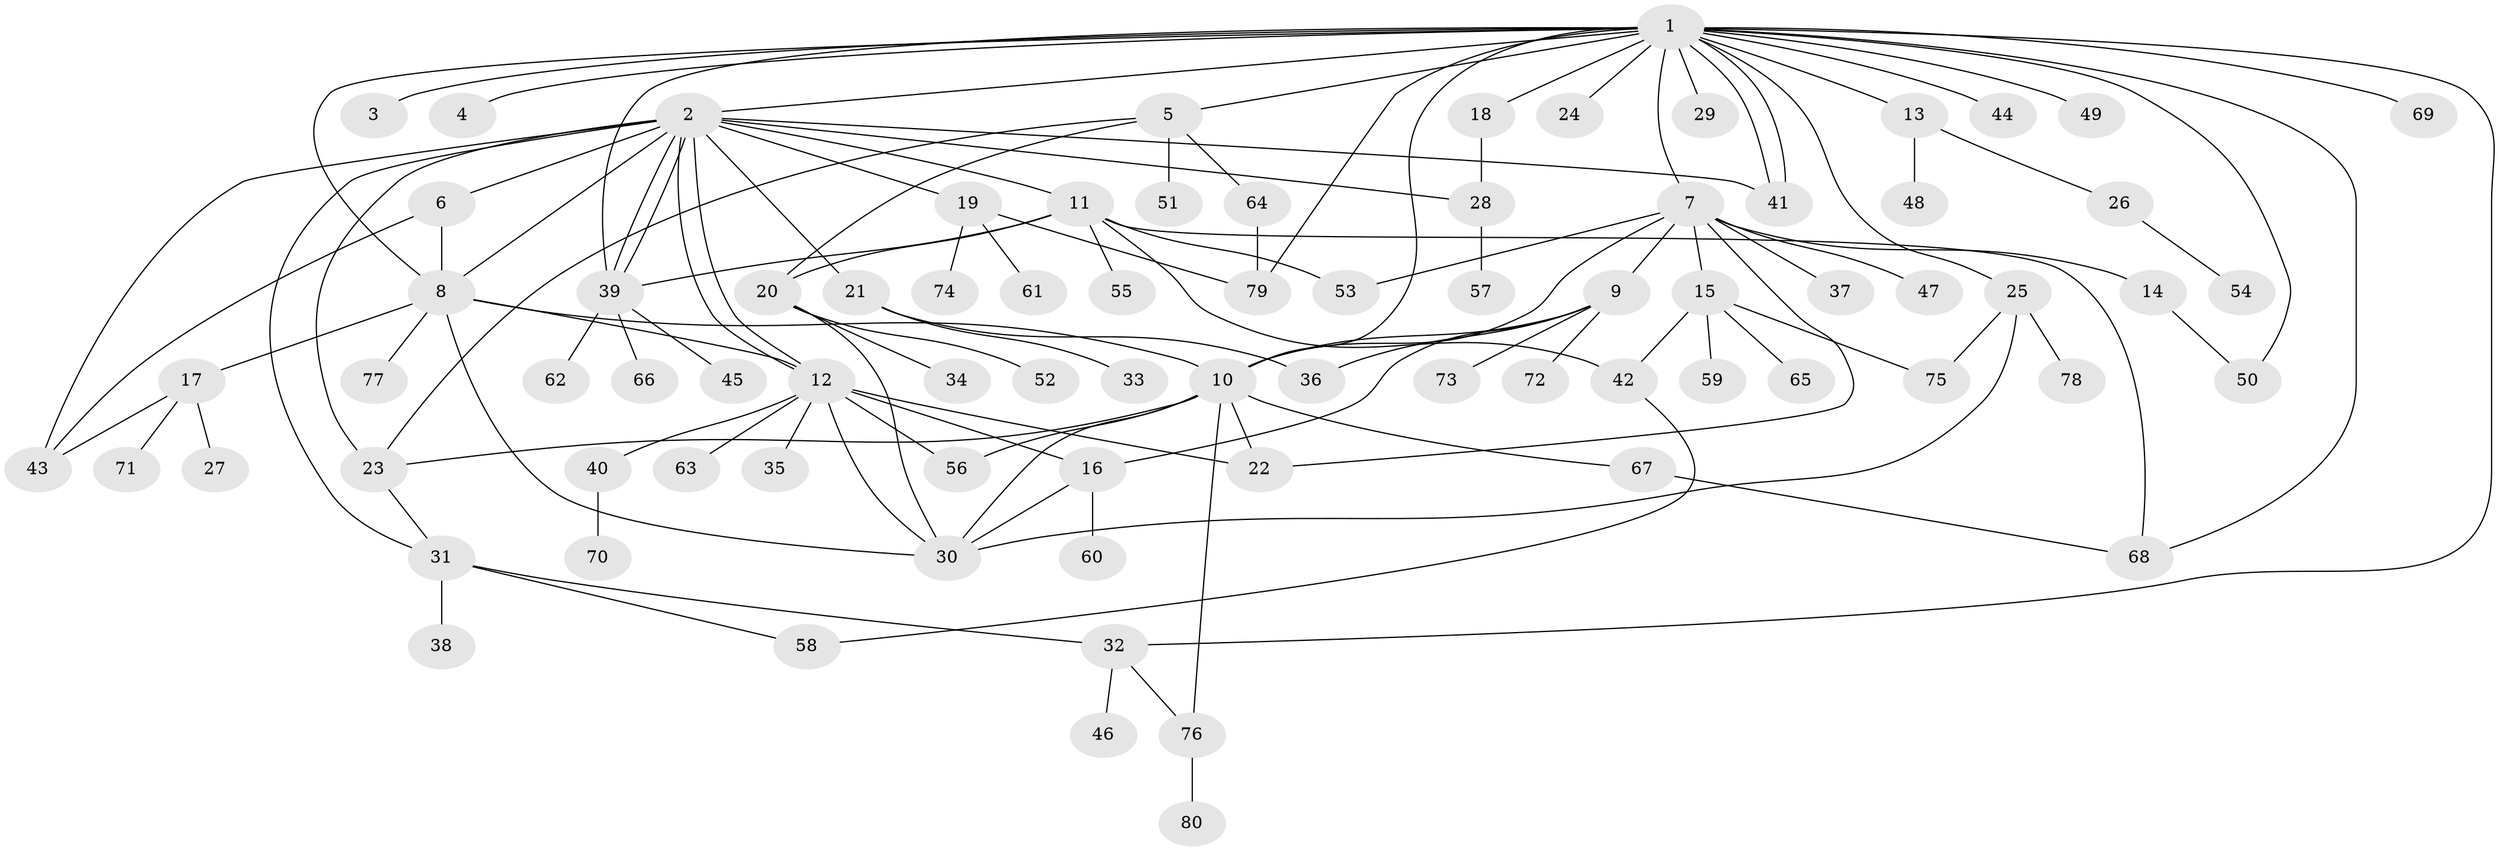 // Generated by graph-tools (version 1.1) at 2025/49/03/09/25 03:49:56]
// undirected, 80 vertices, 119 edges
graph export_dot {
graph [start="1"]
  node [color=gray90,style=filled];
  1;
  2;
  3;
  4;
  5;
  6;
  7;
  8;
  9;
  10;
  11;
  12;
  13;
  14;
  15;
  16;
  17;
  18;
  19;
  20;
  21;
  22;
  23;
  24;
  25;
  26;
  27;
  28;
  29;
  30;
  31;
  32;
  33;
  34;
  35;
  36;
  37;
  38;
  39;
  40;
  41;
  42;
  43;
  44;
  45;
  46;
  47;
  48;
  49;
  50;
  51;
  52;
  53;
  54;
  55;
  56;
  57;
  58;
  59;
  60;
  61;
  62;
  63;
  64;
  65;
  66;
  67;
  68;
  69;
  70;
  71;
  72;
  73;
  74;
  75;
  76;
  77;
  78;
  79;
  80;
  1 -- 2;
  1 -- 3;
  1 -- 4;
  1 -- 5;
  1 -- 7;
  1 -- 8;
  1 -- 10;
  1 -- 13;
  1 -- 18;
  1 -- 24;
  1 -- 25;
  1 -- 29;
  1 -- 32;
  1 -- 39;
  1 -- 41;
  1 -- 41;
  1 -- 44;
  1 -- 49;
  1 -- 50;
  1 -- 68;
  1 -- 69;
  1 -- 79;
  2 -- 6;
  2 -- 8;
  2 -- 11;
  2 -- 12;
  2 -- 12;
  2 -- 19;
  2 -- 21;
  2 -- 23;
  2 -- 28;
  2 -- 31;
  2 -- 39;
  2 -- 39;
  2 -- 41;
  2 -- 43;
  5 -- 20;
  5 -- 23;
  5 -- 51;
  5 -- 64;
  6 -- 8;
  6 -- 43;
  7 -- 9;
  7 -- 10;
  7 -- 14;
  7 -- 15;
  7 -- 22;
  7 -- 37;
  7 -- 47;
  7 -- 53;
  8 -- 10;
  8 -- 12;
  8 -- 17;
  8 -- 30;
  8 -- 77;
  9 -- 10;
  9 -- 16;
  9 -- 36;
  9 -- 72;
  9 -- 73;
  10 -- 22;
  10 -- 23;
  10 -- 30;
  10 -- 56;
  10 -- 67;
  10 -- 76;
  11 -- 20;
  11 -- 39;
  11 -- 42;
  11 -- 53;
  11 -- 55;
  11 -- 68;
  12 -- 16;
  12 -- 22;
  12 -- 30;
  12 -- 35;
  12 -- 40;
  12 -- 56;
  12 -- 63;
  13 -- 26;
  13 -- 48;
  14 -- 50;
  15 -- 42;
  15 -- 59;
  15 -- 65;
  15 -- 75;
  16 -- 30;
  16 -- 60;
  17 -- 27;
  17 -- 43;
  17 -- 71;
  18 -- 28;
  19 -- 61;
  19 -- 74;
  19 -- 79;
  20 -- 30;
  20 -- 34;
  20 -- 52;
  21 -- 33;
  21 -- 36;
  23 -- 31;
  25 -- 30;
  25 -- 75;
  25 -- 78;
  26 -- 54;
  28 -- 57;
  31 -- 32;
  31 -- 38;
  31 -- 58;
  32 -- 46;
  32 -- 76;
  39 -- 45;
  39 -- 62;
  39 -- 66;
  40 -- 70;
  42 -- 58;
  64 -- 79;
  67 -- 68;
  76 -- 80;
}
